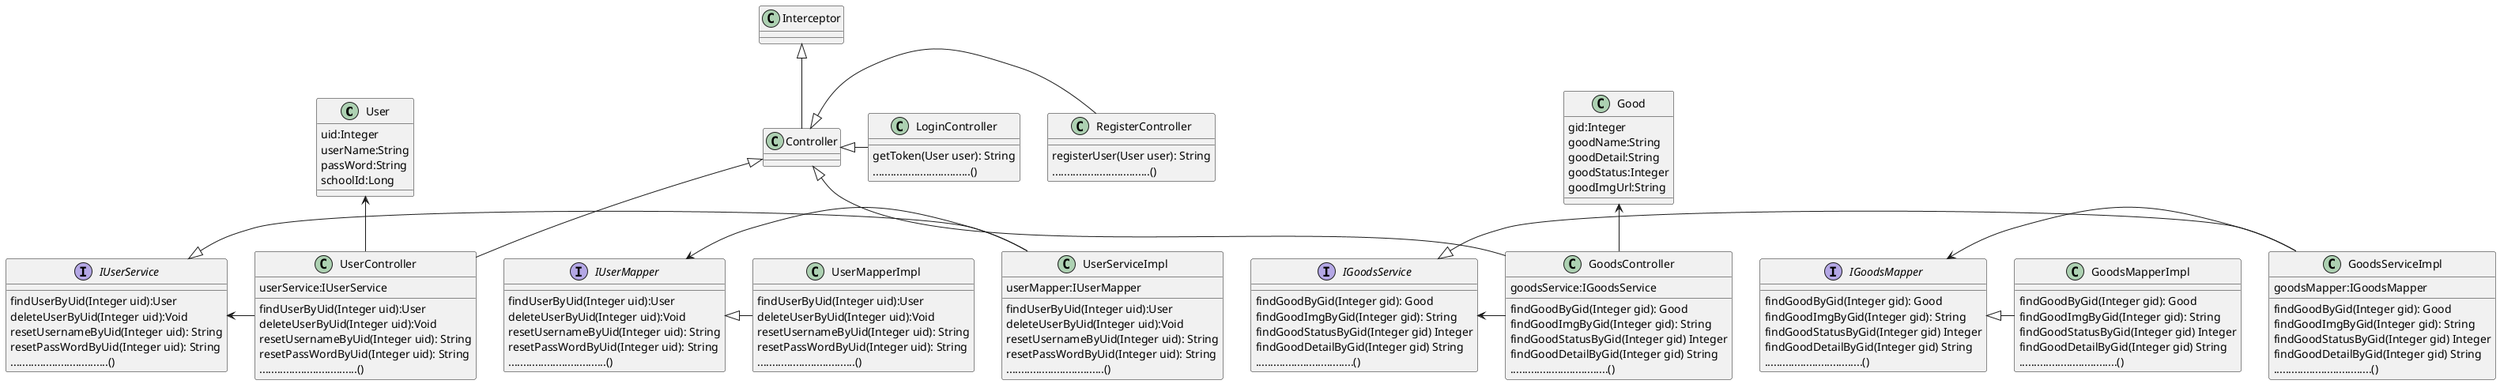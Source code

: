 @startuml
'
'abstract class AbstractList
'abstract AbstractCollection
'interface List
'interface Collection
'
'List <|-- AbstractList
'Collection <|-- AbstractCollection
'
'Collection <|- List
'AbstractCollection <|- AbstractList
'AbstractList <|-- ArrayList
'
'class ArrayList {
'Object[] elementData
'size()
'}


'enum TimeUnit {
'DAYS
'HOURS
'MINUTES
'}


class User{
    uid:Integer
    userName:String
    passWord:String
    schoolId:Long

'    token
}

class Good{
    gid:Integer
    goodName:String
    goodDetail:String
    goodStatus:Integer
    goodImgUrl:String
}
class Interceptor
class Controller

Interceptor <|-- Controller

class RegisterController{
    registerUser(User user): String
    .................................()
}
Controller <|- RegisterController

class LoginController{
    getToken(User user): String
    .................................()
}
Controller <|- LoginController

class UserController{
    userService:IUserService

    findUserByUid(Integer uid):User
    deleteUserByUid(Integer uid):Void
    resetUsernameByUid(Integer uid): String
    resetPassWordByUid(Integer uid): String
    .................................()
}



interface IUserService{
        findUserByUid(Integer uid):User
        deleteUserByUid(Integer uid):Void
        resetUsernameByUid(Integer uid): String
        resetPassWordByUid(Integer uid): String
            .................................()

}

class UserServiceImpl{
        userMapper:IUserMapper

        findUserByUid(Integer uid):User
        deleteUserByUid(Integer uid):Void
        resetUsernameByUid(Integer uid): String
        resetPassWordByUid(Integer uid): String
        .................................()

}

interface IUserMapper{
    findUserByUid(Integer uid):User
    deleteUserByUid(Integer uid):Void
    resetUsernameByUid(Integer uid): String
    resetPassWordByUid(Integer uid): String
    .................................()
}

class UserMapperImpl{
    findUserByUid(Integer uid):User
    deleteUserByUid(Integer uid):Void
    resetUsernameByUid(Integer uid): String
    resetPassWordByUid(Integer uid): String
    .................................()
}

User <-- UserController
Controller <|-- UserController
IUserService <- UserController

IUserService <|- UserServiceImpl
IUserMapper <- UserServiceImpl
IUserMapper <|- UserMapperImpl

'------
class GoodsController{
    goodsService:IGoodsService

    findGoodByGid(Integer gid): Good
    findGoodImgByGid(Integer gid): String
    findGoodStatusByGid(Integer gid) Integer
    findGoodDetailByGid(Integer gid) String
    .................................()
}

interface IGoodsService{
    findGoodByGid(Integer gid): Good
    findGoodImgByGid(Integer gid): String
    findGoodStatusByGid(Integer gid) Integer
    findGoodDetailByGid(Integer gid) String
    .................................()
}

class GoodsServiceImpl{
    goodsMapper:IGoodsMapper

    findGoodByGid(Integer gid): Good
    findGoodImgByGid(Integer gid): String
    findGoodStatusByGid(Integer gid) Integer
    findGoodDetailByGid(Integer gid) String
    .................................()
}

interface IGoodsMapper{
    findGoodByGid(Integer gid): Good
    findGoodImgByGid(Integer gid): String
    findGoodStatusByGid(Integer gid) Integer
    findGoodDetailByGid(Integer gid) String
    .................................()
}

class GoodsMapperImpl{
    findGoodByGid(Integer gid): Good
    findGoodImgByGid(Integer gid): String
    findGoodStatusByGid(Integer gid) Integer
    findGoodDetailByGid(Integer gid) String
    .................................()
}

Good <-- GoodsController
Controller <|-- GoodsController
IGoodsService <- GoodsController

IGoodsService <|- GoodsServiceImpl
IGoodsMapper <- GoodsServiceImpl
IGoodsMapper <|- GoodsMapperImpl

@enduml
